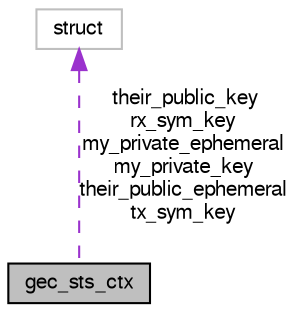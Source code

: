 digraph "gec_sts_ctx"
{
  edge [fontname="FreeSans",fontsize="10",labelfontname="FreeSans",labelfontsize="10"];
  node [fontname="FreeSans",fontsize="10",shape=record];
  Node1 [label="gec_sts_ctx",height=0.2,width=0.4,color="black", fillcolor="grey75", style="filled", fontcolor="black"];
  Node2 -> Node1 [dir="back",color="darkorchid3",fontsize="10",style="dashed",label=" their_public_key\nrx_sym_key\nmy_private_ephemeral\nmy_private_key\ntheir_public_ephemeral\ntx_sym_key" ,fontname="FreeSans"];
  Node2 [label="struct",height=0.2,width=0.4,color="grey75", fillcolor="white", style="filled"];
}
